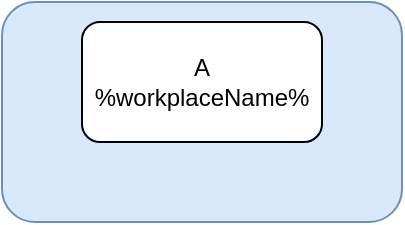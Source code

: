 <mxfile version="24.7.17">
  <diagram name="Страница — 1" id="RWA4iWW7VHmDz5b1m-5r">
    <mxGraphModel dx="1434" dy="844" grid="1" gridSize="10" guides="1" tooltips="1" connect="1" arrows="1" fold="1" page="1" pageScale="1" pageWidth="827" pageHeight="1169" math="0" shadow="0">
      <root>
        <mxCell id="0" />
        <mxCell id="1" parent="0" />
        <object label="&lt;font style=&quot;font-size: 16px&quot;&gt;&lt;b&gt;%workplaceName%&lt;/b&gt;&lt;/font&gt;" workplaceName="ReplaceMe" workplaceType="1" placeholders="1" tooltip="%workplaceName%" id="lsU1ROoz8ZsTb4Rl6O_6-4">
          <mxCell style="rounded=1;whiteSpace=wrap;html=1;container=1;metaEdit=1;fillColor=#dae8fc;strokeColor=#6c8ebf;" vertex="1" parent="1">
            <mxGeometry x="120" y="190" width="200" height="110" as="geometry" />
          </mxCell>
        </object>
        <object label="A %workplaceName%" id="lsU1ROoz8ZsTb4Rl6O_6-8">
          <mxCell style="rounded=1;whiteSpace=wrap;html=1;container=1;part=1;metaEdit=1;" vertex="1" parent="lsU1ROoz8ZsTb4Rl6O_6-4">
            <mxGeometry x="40" y="10" width="120" height="60" as="geometry" />
          </mxCell>
        </object>
      </root>
    </mxGraphModel>
  </diagram>
</mxfile>
